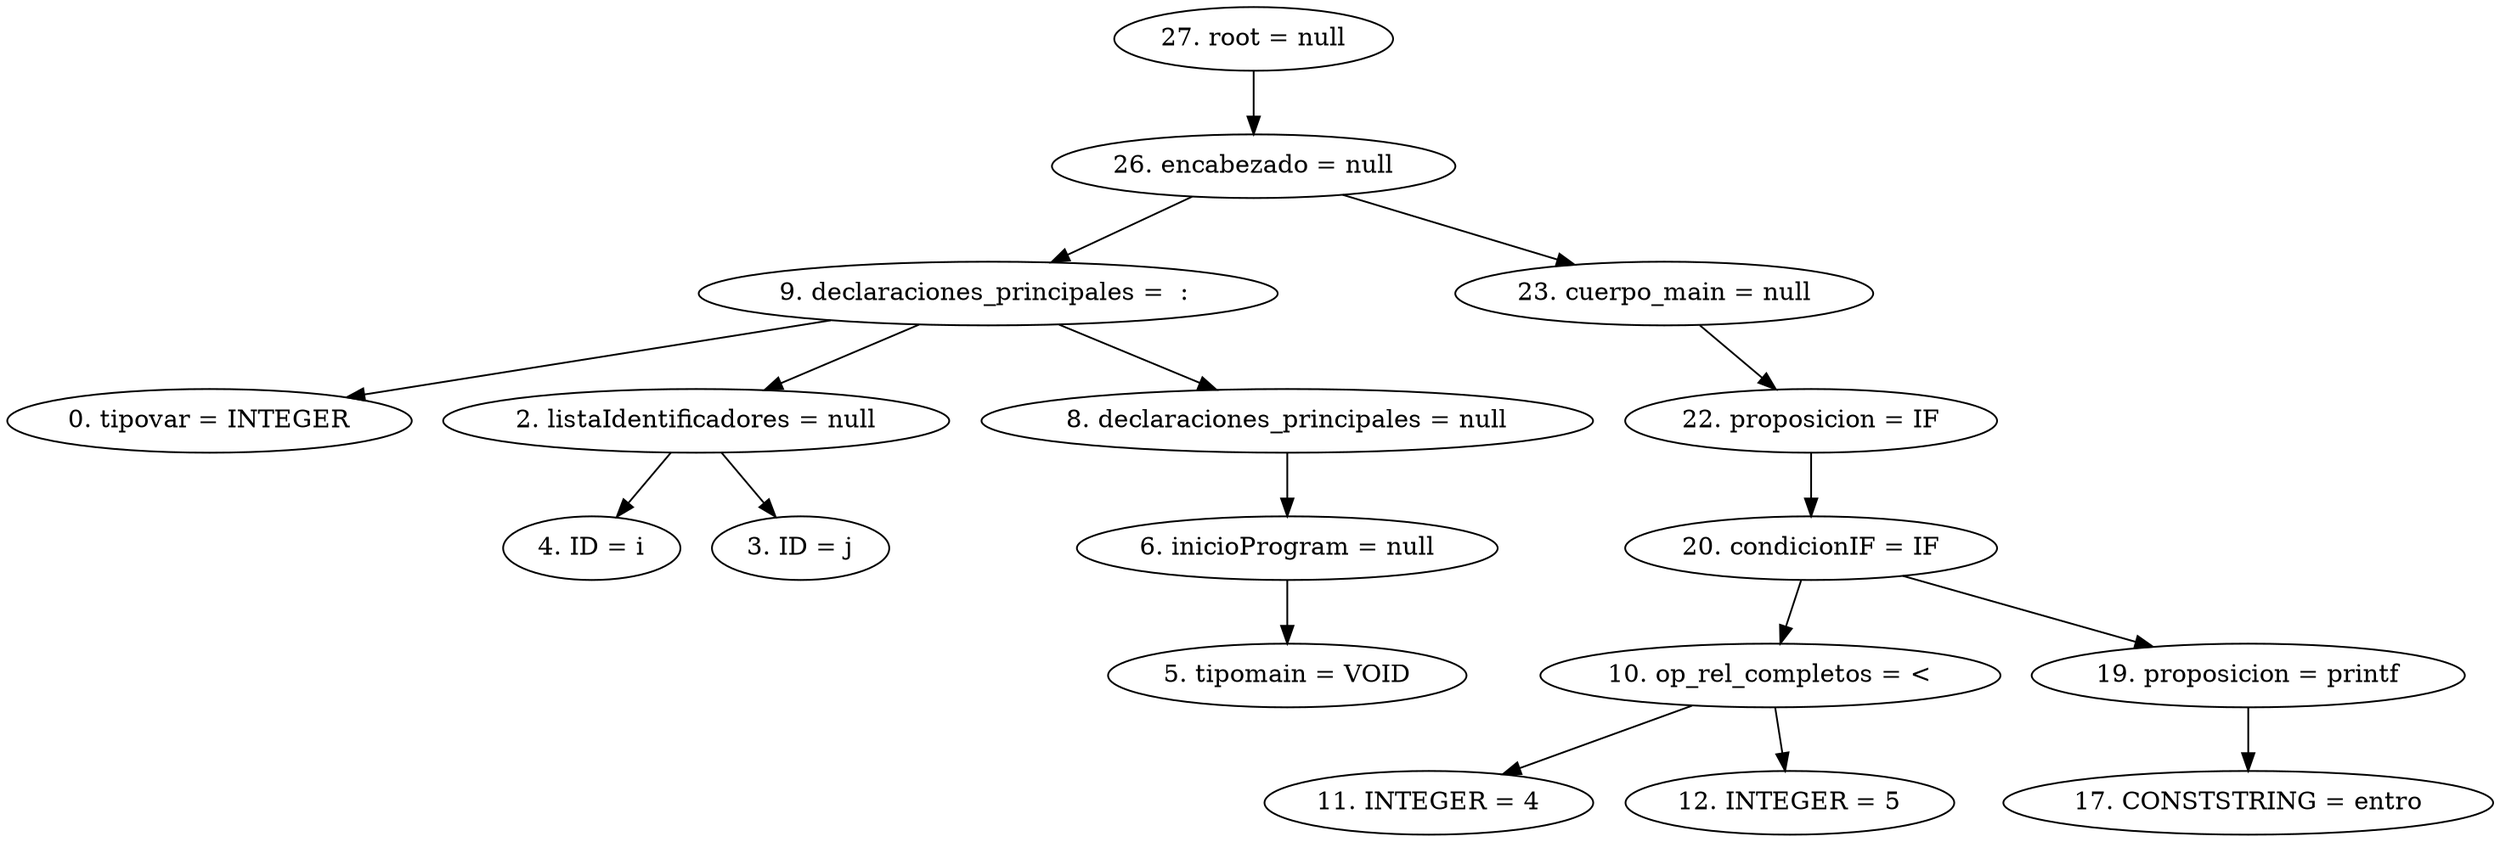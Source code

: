 digraph G {
"27. root = null"->"26. encabezado = null"
"26. encabezado = null"->"9. declaraciones_principales =  : "
"9. declaraciones_principales =  : "->"0. tipovar = INTEGER"
"9. declaraciones_principales =  : "->"2. listaIdentificadores = null"
"2. listaIdentificadores = null"->"4. ID = i"
"2. listaIdentificadores = null"->"3. ID = j"
"9. declaraciones_principales =  : "->"8. declaraciones_principales = null"
"8. declaraciones_principales = null"->"6. inicioProgram = null"
"6. inicioProgram = null"->"5. tipomain = VOID"
"26. encabezado = null"->"23. cuerpo_main = null"
"23. cuerpo_main = null"->"22. proposicion = IF"
"22. proposicion = IF"->"20. condicionIF = IF"
"20. condicionIF = IF"->"10. op_rel_completos = <"
"10. op_rel_completos = <"->"11. INTEGER = 4"
"10. op_rel_completos = <"->"12. INTEGER = 5"
"20. condicionIF = IF"->"19. proposicion = printf"
"19. proposicion = printf"->"17. CONSTSTRING = entro"


}
